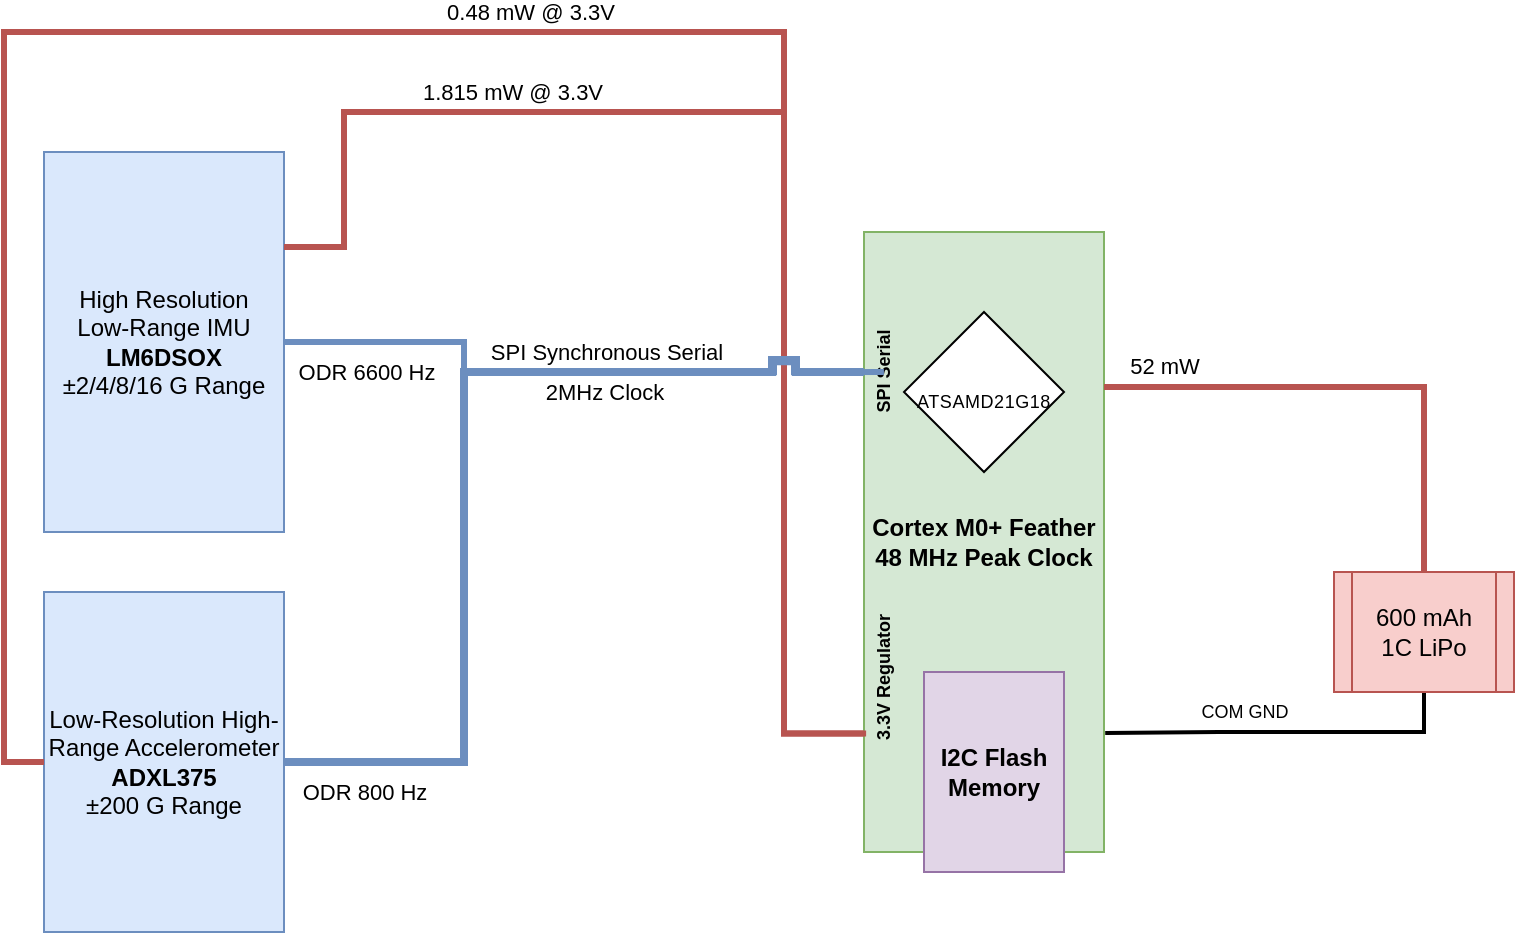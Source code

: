 <mxfile version="20.3.7" type="github">
  <diagram id="9PtypYjBhYBW2y5f75Z8" name="Page-1">
    <mxGraphModel dx="982" dy="210" grid="1" gridSize="10" guides="1" tooltips="1" connect="1" arrows="1" fold="1" page="1" pageScale="1" pageWidth="850" pageHeight="1100" math="0" shadow="0">
      <root>
        <mxCell id="0" />
        <mxCell id="1" parent="0" />
        <mxCell id="o8rjoo6xaxwGKhyFrDOh-1" value="High Resolution&lt;br&gt;Low-Range IMU&lt;br&gt;&lt;b&gt;LM6DSOX&lt;/b&gt;&lt;br&gt;±2/4/8/16 G Range" style="rounded=0;whiteSpace=wrap;html=1;fillColor=#dae8fc;strokeColor=#6c8ebf;fontFamily=Helvetica;" parent="1" vertex="1">
          <mxGeometry x="-60" y="120" width="120" height="190" as="geometry" />
        </mxCell>
        <mxCell id="o8rjoo6xaxwGKhyFrDOh-2" value="Low-Resolution High-Range Accelerometer&lt;br&gt;&lt;b&gt;ADXL375&lt;/b&gt;&lt;br&gt;±200 G Range" style="rounded=0;whiteSpace=wrap;html=1;fillColor=#dae8fc;strokeColor=#6c8ebf;fontFamily=Helvetica;" parent="1" vertex="1">
          <mxGeometry x="-60" y="340" width="120" height="170" as="geometry" />
        </mxCell>
        <mxCell id="o8rjoo6xaxwGKhyFrDOh-3" value="Cortex M0+ Feather&lt;br&gt;48 MHz Peak Clock&lt;br&gt;" style="rounded=0;whiteSpace=wrap;html=1;fillColor=#d5e8d4;strokeColor=#82b366;fontFamily=Helvetica;fontStyle=1" parent="1" vertex="1">
          <mxGeometry x="350" y="160" width="120" height="310" as="geometry" />
        </mxCell>
        <mxCell id="J-fSHl9zoMlPTrOR2JYS-1" value="I2C Flash Memory" style="rounded=0;whiteSpace=wrap;html=1;fillColor=#e1d5e7;strokeColor=#9673a6;fontFamily=Helvetica;fontStyle=1" parent="1" vertex="1">
          <mxGeometry x="380" y="380" width="70" height="100" as="geometry" />
        </mxCell>
        <mxCell id="J-fSHl9zoMlPTrOR2JYS-9" value="ODR 800 Hz" style="edgeLabel;html=1;align=center;verticalAlign=middle;resizable=0;points=[];fontFamily=Helvetica;" parent="1" vertex="1" connectable="0">
          <mxGeometry x="100.004" y="440" as="geometry" />
        </mxCell>
        <mxCell id="J-fSHl9zoMlPTrOR2JYS-11" value="" style="edgeStyle=orthogonalEdgeStyle;rounded=0;orthogonalLoop=1;jettySize=auto;html=1;exitX=0.5;exitY=0;exitDx=0;exitDy=0;entryX=1;entryY=0.25;entryDx=0;entryDy=0;strokeWidth=3;endArrow=none;endFill=0;fillColor=#f8cecc;strokeColor=#b85450;fontFamily=Helvetica;" parent="1" source="J-fSHl9zoMlPTrOR2JYS-10" target="o8rjoo6xaxwGKhyFrDOh-3" edge="1">
          <mxGeometry x="-0.109" y="-18" relative="1" as="geometry">
            <mxPoint as="offset" />
          </mxGeometry>
        </mxCell>
        <mxCell id="J-fSHl9zoMlPTrOR2JYS-23" value="52 mW" style="edgeLabel;html=1;align=center;verticalAlign=middle;resizable=0;points=[];fontFamily=Helvetica;" parent="J-fSHl9zoMlPTrOR2JYS-11" vertex="1" connectable="0">
          <mxGeometry x="0.588" y="-3" relative="1" as="geometry">
            <mxPoint x="-22" y="-8" as="offset" />
          </mxGeometry>
        </mxCell>
        <mxCell id="jtvHjVUpYxaJxIaI45h--8" style="edgeStyle=orthogonalEdgeStyle;rounded=0;orthogonalLoop=1;jettySize=auto;html=1;exitX=0.5;exitY=1;exitDx=0;exitDy=0;entryX=1.005;entryY=0.808;entryDx=0;entryDy=0;entryPerimeter=0;fontFamily=Helvetica;fontSize=9;endArrow=none;endFill=0;strokeWidth=2;" edge="1" parent="1" source="J-fSHl9zoMlPTrOR2JYS-10" target="o8rjoo6xaxwGKhyFrDOh-3">
          <mxGeometry relative="1" as="geometry" />
        </mxCell>
        <mxCell id="jtvHjVUpYxaJxIaI45h--9" value="COM GND" style="edgeLabel;html=1;align=center;verticalAlign=middle;resizable=0;points=[];fontSize=9;fontFamily=Helvetica;" vertex="1" connectable="0" parent="jtvHjVUpYxaJxIaI45h--8">
          <mxGeometry x="0.069" y="1" relative="1" as="geometry">
            <mxPoint x="-14" y="-11" as="offset" />
          </mxGeometry>
        </mxCell>
        <mxCell id="J-fSHl9zoMlPTrOR2JYS-10" value="600 mAh&lt;br&gt;1C LiPo" style="shape=process;whiteSpace=wrap;html=1;backgroundOutline=1;fillColor=#f8cecc;strokeColor=#b85450;fontFamily=Helvetica;" parent="1" vertex="1">
          <mxGeometry x="585" y="330" width="90" height="60" as="geometry" />
        </mxCell>
        <mxCell id="jtvHjVUpYxaJxIaI45h--1" value="&lt;p style=&quot;&quot;&gt;&lt;span style=&quot;letter-spacing: 0.28px; text-align: left;&quot;&gt;&lt;font style=&quot;font-size: 9px;&quot;&gt;ATSAMD21G18&lt;/font&gt;&lt;/span&gt;&lt;/p&gt;" style="rhombus;whiteSpace=wrap;html=1;fontSize=20;fillColor=default;fontFamily=Helvetica;" vertex="1" parent="1">
          <mxGeometry x="370" y="200" width="80" height="80" as="geometry" />
        </mxCell>
        <mxCell id="jtvHjVUpYxaJxIaI45h--4" value="SPI Serial" style="text;html=1;align=center;verticalAlign=middle;resizable=0;points=[];autosize=1;strokeColor=none;fillColor=none;fontSize=9;fontFamily=Helvetica;rotation=-90;fontStyle=1" vertex="1" parent="1">
          <mxGeometry x="330" y="220" width="60" height="20" as="geometry" />
        </mxCell>
        <mxCell id="jtvHjVUpYxaJxIaI45h--6" value="3.3V Regulator" style="text;html=1;align=center;verticalAlign=middle;resizable=0;points=[];autosize=1;strokeColor=none;fillColor=none;fontSize=9;fontFamily=Helvetica;rotation=-90;fontStyle=1" vertex="1" parent="1">
          <mxGeometry x="315" y="373" width="90" height="20" as="geometry" />
        </mxCell>
        <mxCell id="J-fSHl9zoMlPTrOR2JYS-18" style="edgeStyle=orthogonalEdgeStyle;rounded=0;orthogonalLoop=1;jettySize=auto;html=1;entryX=1;entryY=0.25;entryDx=0;entryDy=0;strokeWidth=3;endArrow=none;endFill=0;fillColor=#f8cecc;strokeColor=#b85450;exitX=0.192;exitY=-0.008;exitDx=0;exitDy=0;exitPerimeter=0;fontFamily=Helvetica;jumpStyle=none;" parent="1" target="o8rjoo6xaxwGKhyFrDOh-1" edge="1" source="jtvHjVUpYxaJxIaI45h--6">
          <mxGeometry relative="1" as="geometry">
            <mxPoint x="340" y="410" as="sourcePoint" />
            <Array as="points">
              <mxPoint x="310" y="411" />
              <mxPoint x="310" y="100" />
              <mxPoint x="90" y="100" />
              <mxPoint x="90" y="168" />
            </Array>
          </mxGeometry>
        </mxCell>
        <mxCell id="J-fSHl9zoMlPTrOR2JYS-19" value="1.815 mW @ 3.3V" style="edgeLabel;html=1;align=center;verticalAlign=middle;resizable=0;points=[];fontFamily=Helvetica;" parent="J-fSHl9zoMlPTrOR2JYS-18" vertex="1" connectable="0">
          <mxGeometry x="0.275" y="-1" relative="1" as="geometry">
            <mxPoint x="-61" y="-9" as="offset" />
          </mxGeometry>
        </mxCell>
        <mxCell id="J-fSHl9zoMlPTrOR2JYS-24" style="edgeStyle=orthogonalEdgeStyle;rounded=0;orthogonalLoop=1;jettySize=auto;html=1;entryX=0;entryY=0.5;entryDx=0;entryDy=0;strokeWidth=3;endArrow=none;endFill=0;fillColor=#f8cecc;strokeColor=#b85450;exitX=0.192;exitY=0.053;exitDx=0;exitDy=0;exitPerimeter=0;fontFamily=Helvetica;" parent="1" source="jtvHjVUpYxaJxIaI45h--6" target="o8rjoo6xaxwGKhyFrDOh-2" edge="1">
          <mxGeometry relative="1" as="geometry">
            <Array as="points">
              <mxPoint x="310" y="411" />
              <mxPoint x="310" y="60" />
              <mxPoint x="-80" y="60" />
              <mxPoint x="-80" y="425" />
            </Array>
          </mxGeometry>
        </mxCell>
        <mxCell id="J-fSHl9zoMlPTrOR2JYS-26" value="0.48 mW @ 3.3V" style="edgeLabel;html=1;align=center;verticalAlign=middle;resizable=0;points=[];fontFamily=Helvetica;" parent="J-fSHl9zoMlPTrOR2JYS-24" vertex="1" connectable="0">
          <mxGeometry x="0.008" relative="1" as="geometry">
            <mxPoint x="69" y="-10" as="offset" />
          </mxGeometry>
        </mxCell>
        <mxCell id="o8rjoo6xaxwGKhyFrDOh-5" style="edgeStyle=orthogonalEdgeStyle;rounded=0;orthogonalLoop=1;jettySize=auto;html=1;exitX=1;exitY=0.5;exitDx=0;exitDy=0;fillColor=#dae8fc;strokeColor=#6c8ebf;strokeWidth=4;endArrow=none;endFill=0;fontFamily=Helvetica;jumpStyle=sharp;" parent="1" source="o8rjoo6xaxwGKhyFrDOh-2" edge="1">
          <mxGeometry relative="1" as="geometry">
            <mxPoint x="350" y="230" as="targetPoint" />
            <Array as="points">
              <mxPoint x="150" y="425" />
              <mxPoint x="150" y="230" />
            </Array>
          </mxGeometry>
        </mxCell>
        <mxCell id="o8rjoo6xaxwGKhyFrDOh-6" value="SPI Synchronous Serial" style="edgeLabel;html=1;align=center;verticalAlign=middle;resizable=0;points=[];fontFamily=Helvetica;" parent="o8rjoo6xaxwGKhyFrDOh-5" vertex="1" connectable="0">
          <mxGeometry x="0.325" y="3" relative="1" as="geometry">
            <mxPoint x="34" y="-7" as="offset" />
          </mxGeometry>
        </mxCell>
        <mxCell id="o8rjoo6xaxwGKhyFrDOh-7" value="2MHz Clock" style="edgeLabel;html=1;align=center;verticalAlign=middle;resizable=0;points=[];fontFamily=Helvetica;" parent="o8rjoo6xaxwGKhyFrDOh-5" vertex="1" connectable="0">
          <mxGeometry x="0.39" y="1" relative="1" as="geometry">
            <mxPoint x="18" y="11" as="offset" />
          </mxGeometry>
        </mxCell>
        <mxCell id="o8rjoo6xaxwGKhyFrDOh-4" style="edgeStyle=orthogonalEdgeStyle;rounded=0;orthogonalLoop=1;jettySize=auto;html=1;exitX=1;exitY=0.5;exitDx=0;exitDy=0;entryX=0.083;entryY=0.226;entryDx=0;entryDy=0;entryPerimeter=0;fillColor=#dae8fc;strokeColor=#6c8ebf;strokeWidth=3;endArrow=none;endFill=0;fontFamily=Helvetica;jumpStyle=sharp;" parent="1" source="o8rjoo6xaxwGKhyFrDOh-1" target="o8rjoo6xaxwGKhyFrDOh-3" edge="1">
          <mxGeometry relative="1" as="geometry">
            <Array as="points">
              <mxPoint x="150" y="215" />
              <mxPoint x="150" y="230" />
            </Array>
          </mxGeometry>
        </mxCell>
        <mxCell id="J-fSHl9zoMlPTrOR2JYS-4" value="ODR 6600 Hz" style="edgeLabel;html=1;align=center;verticalAlign=middle;resizable=0;points=[];fontFamily=Helvetica;" parent="o8rjoo6xaxwGKhyFrDOh-4" vertex="1" connectable="0">
          <mxGeometry x="-0.775" y="2" relative="1" as="geometry">
            <mxPoint x="5" y="17" as="offset" />
          </mxGeometry>
        </mxCell>
      </root>
    </mxGraphModel>
  </diagram>
</mxfile>
